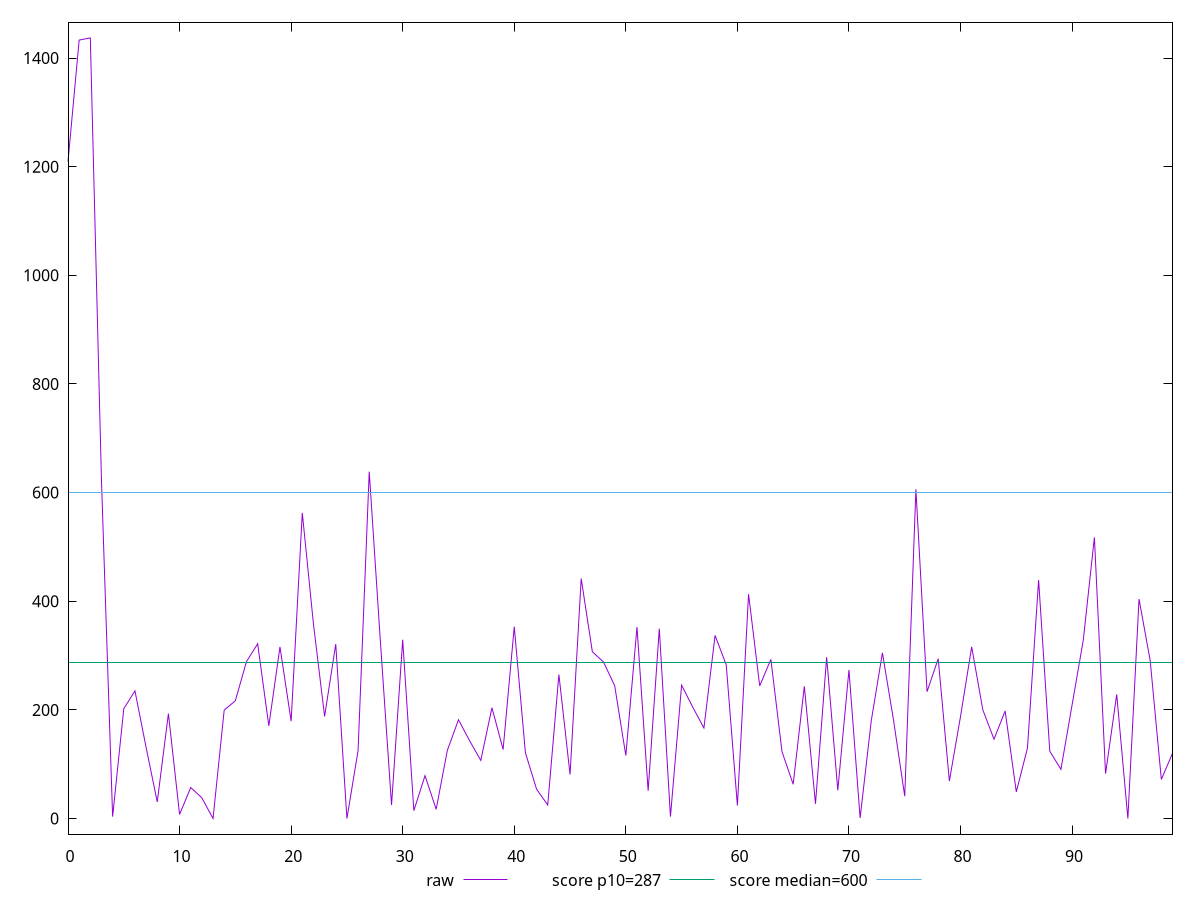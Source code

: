 reset

$raw <<EOF
0 1209.2455
1 1432.999999999999
2 1437
3 622
4 3.5
5 202.18600000000015
6 235
7 130.99999999999977
8 30.5
9 193
10 7.5
11 57
12 38
13 0
14 199.4999999999999
15 216.86649999999986
16 289.0000000000001
17 321.6535000000001
18 170.60199999999986
19 315.9999999999998
20 179.221
21 562.634
22 358.15200000000004
23 187.9960000000001
24 321
25 0
26 125
27 638.5140000000002
28 326.0992
29 25
30 329.0120000000004
31 14.5
32 78.8889999999999
33 17
34 125.37760000000014
35 181.77999999999997
36 143.0530000000001
37 107
38 203.9999999999999
39 127
40 353.1582000000001
41 121.04599999999971
42 54
43 25
44 265
45 81
46 441.7474999999997
47 306.9999999999999
48 288.0780000000001
49 244.5200000000001
50 116
51 352.5394000000001
52 51.128000000000156
53 349.4760000000001
54 3.5
55 245.4860000000001
56 205
57 166.64200000000005
58 337.07500000000005
59 282.8249999999998
60 24
61 413
62 244.16800000000012
63 292.98
64 122.99599999999987
65 63
66 243.45799999999997
67 27
68 296.88650000000007
69 52
70 273.5
71 1
72 180
73 305.0000000000001
74 180.48799999999983
75 40.97200000000021
76 606
77 233.50800000000027
78 294.1255000000001
79 69
80 187.76100000000008
81 316
82 199.97899999999981
83 145.99999999999977
84 198
85 49
86 129.74450000000002
87 438.88199999999995
88 124
89 90.5
91 327.933
92 517.4598
93 82.5
94 228.40999999999985
95 0
96 404.0799999999999
97 290.9119999999999
98 71.99999999999977
99 120
EOF

set key outside below
set xrange [0:99]
set yrange [-28.740000000000002:1465.74]
set trange [-28.740000000000002:1465.74]
set terminal svg size 640, 500 enhanced background rgb 'white'
set output "report/report_00029_2021-02-24T13-36-40.390Z/total-blocking-time/samples/card/raw/values.svg"

plot $raw title "raw" with line, \
     287 title "score p10=287", \
     600 title "score median=600"

reset
